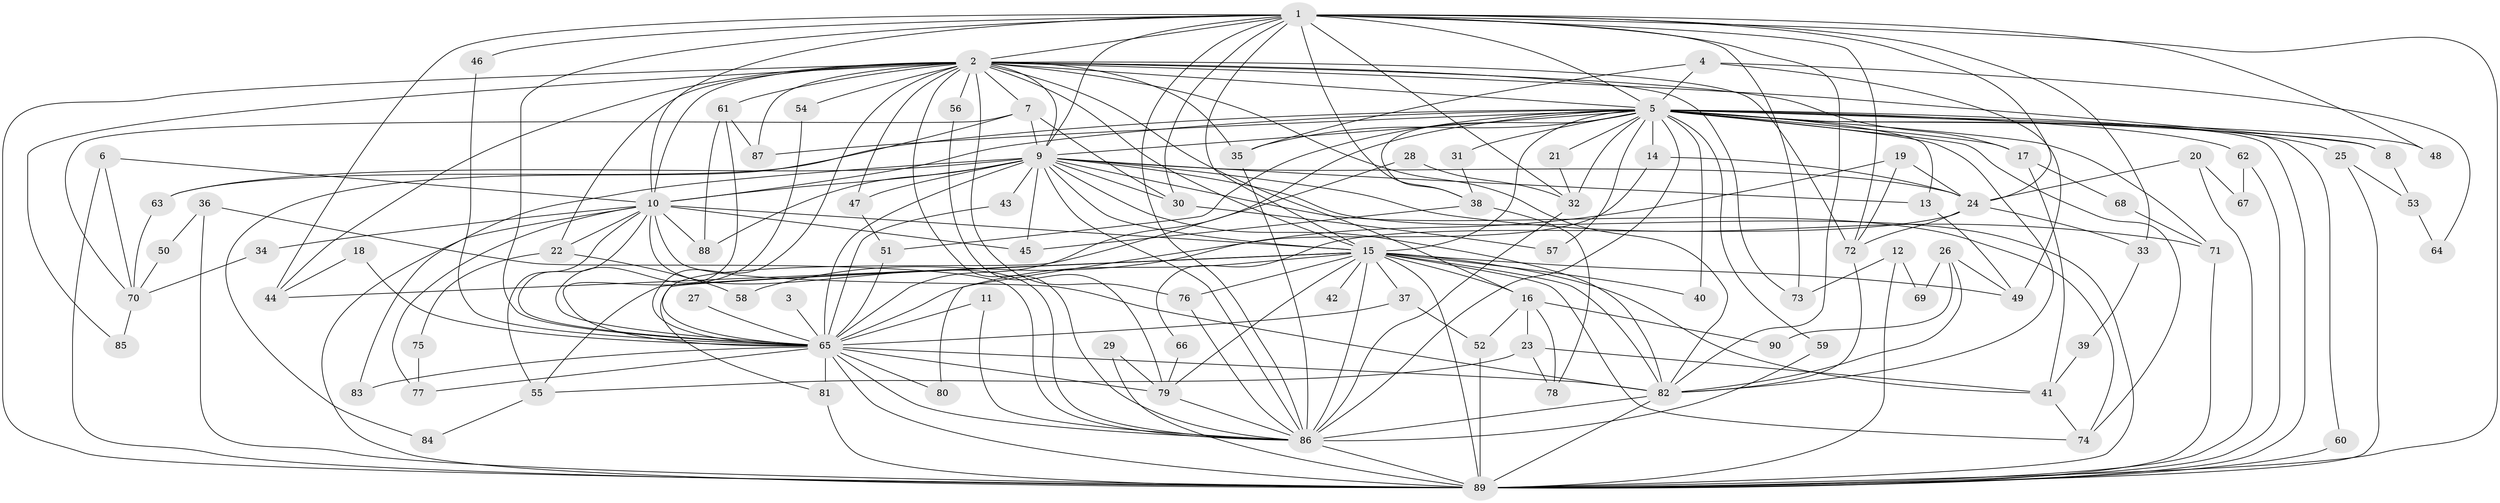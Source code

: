 // original degree distribution, {23: 0.015625, 20: 0.0078125, 19: 0.0078125, 24: 0.0078125, 26: 0.0078125, 35: 0.0078125, 30: 0.0078125, 18: 0.0078125, 14: 0.0078125, 4: 0.1328125, 5: 0.0625, 9: 0.0078125, 2: 0.5390625, 3: 0.1640625, 6: 0.015625}
// Generated by graph-tools (version 1.1) at 2025/36/03/04/25 23:36:24]
// undirected, 90 vertices, 223 edges
graph export_dot {
  node [color=gray90,style=filled];
  1;
  2;
  3;
  4;
  5;
  6;
  7;
  8;
  9;
  10;
  11;
  12;
  13;
  14;
  15;
  16;
  17;
  18;
  19;
  20;
  21;
  22;
  23;
  24;
  25;
  26;
  27;
  28;
  29;
  30;
  31;
  32;
  33;
  34;
  35;
  36;
  37;
  38;
  39;
  40;
  41;
  42;
  43;
  44;
  45;
  46;
  47;
  48;
  49;
  50;
  51;
  52;
  53;
  54;
  55;
  56;
  57;
  58;
  59;
  60;
  61;
  62;
  63;
  64;
  65;
  66;
  67;
  68;
  69;
  70;
  71;
  72;
  73;
  74;
  75;
  76;
  77;
  78;
  79;
  80;
  81;
  82;
  83;
  84;
  85;
  86;
  87;
  88;
  89;
  90;
  1 -- 2 [weight=1.0];
  1 -- 5 [weight=1.0];
  1 -- 9 [weight=1.0];
  1 -- 10 [weight=1.0];
  1 -- 15 [weight=1.0];
  1 -- 24 [weight=1.0];
  1 -- 30 [weight=1.0];
  1 -- 32 [weight=1.0];
  1 -- 33 [weight=1.0];
  1 -- 38 [weight=1.0];
  1 -- 44 [weight=1.0];
  1 -- 46 [weight=1.0];
  1 -- 48 [weight=1.0];
  1 -- 65 [weight=1.0];
  1 -- 72 [weight=1.0];
  1 -- 73 [weight=1.0];
  1 -- 82 [weight=1.0];
  1 -- 86 [weight=1.0];
  1 -- 89 [weight=1.0];
  2 -- 5 [weight=1.0];
  2 -- 7 [weight=1.0];
  2 -- 8 [weight=1.0];
  2 -- 9 [weight=1.0];
  2 -- 10 [weight=1.0];
  2 -- 15 [weight=1.0];
  2 -- 16 [weight=1.0];
  2 -- 17 [weight=1.0];
  2 -- 22 [weight=1.0];
  2 -- 35 [weight=1.0];
  2 -- 44 [weight=1.0];
  2 -- 47 [weight=1.0];
  2 -- 54 [weight=1.0];
  2 -- 56 [weight=1.0];
  2 -- 61 [weight=1.0];
  2 -- 65 [weight=1.0];
  2 -- 72 [weight=1.0];
  2 -- 73 [weight=1.0];
  2 -- 76 [weight=1.0];
  2 -- 82 [weight=1.0];
  2 -- 85 [weight=1.0];
  2 -- 86 [weight=2.0];
  2 -- 87 [weight=1.0];
  2 -- 89 [weight=1.0];
  3 -- 65 [weight=1.0];
  4 -- 5 [weight=1.0];
  4 -- 35 [weight=1.0];
  4 -- 49 [weight=1.0];
  4 -- 64 [weight=1.0];
  5 -- 8 [weight=1.0];
  5 -- 9 [weight=1.0];
  5 -- 10 [weight=1.0];
  5 -- 13 [weight=1.0];
  5 -- 14 [weight=2.0];
  5 -- 15 [weight=1.0];
  5 -- 17 [weight=2.0];
  5 -- 21 [weight=1.0];
  5 -- 25 [weight=1.0];
  5 -- 31 [weight=1.0];
  5 -- 32 [weight=1.0];
  5 -- 35 [weight=1.0];
  5 -- 38 [weight=1.0];
  5 -- 40 [weight=1.0];
  5 -- 48 [weight=1.0];
  5 -- 51 [weight=2.0];
  5 -- 57 [weight=1.0];
  5 -- 59 [weight=1.0];
  5 -- 60 [weight=1.0];
  5 -- 62 [weight=1.0];
  5 -- 63 [weight=1.0];
  5 -- 65 [weight=1.0];
  5 -- 71 [weight=1.0];
  5 -- 74 [weight=1.0];
  5 -- 82 [weight=1.0];
  5 -- 86 [weight=2.0];
  5 -- 87 [weight=1.0];
  5 -- 89 [weight=1.0];
  6 -- 10 [weight=1.0];
  6 -- 70 [weight=1.0];
  6 -- 89 [weight=1.0];
  7 -- 9 [weight=1.0];
  7 -- 30 [weight=1.0];
  7 -- 70 [weight=1.0];
  7 -- 84 [weight=1.0];
  8 -- 53 [weight=1.0];
  9 -- 10 [weight=2.0];
  9 -- 13 [weight=1.0];
  9 -- 15 [weight=1.0];
  9 -- 24 [weight=1.0];
  9 -- 30 [weight=1.0];
  9 -- 43 [weight=1.0];
  9 -- 45 [weight=1.0];
  9 -- 47 [weight=1.0];
  9 -- 63 [weight=1.0];
  9 -- 65 [weight=1.0];
  9 -- 71 [weight=1.0];
  9 -- 74 [weight=1.0];
  9 -- 82 [weight=3.0];
  9 -- 83 [weight=1.0];
  9 -- 86 [weight=1.0];
  9 -- 88 [weight=1.0];
  9 -- 89 [weight=1.0];
  10 -- 15 [weight=1.0];
  10 -- 22 [weight=1.0];
  10 -- 34 [weight=1.0];
  10 -- 45 [weight=2.0];
  10 -- 55 [weight=1.0];
  10 -- 65 [weight=1.0];
  10 -- 77 [weight=1.0];
  10 -- 82 [weight=1.0];
  10 -- 86 [weight=1.0];
  10 -- 88 [weight=1.0];
  10 -- 89 [weight=1.0];
  11 -- 65 [weight=1.0];
  11 -- 86 [weight=1.0];
  12 -- 69 [weight=1.0];
  12 -- 73 [weight=1.0];
  12 -- 89 [weight=1.0];
  13 -- 49 [weight=1.0];
  14 -- 24 [weight=1.0];
  14 -- 80 [weight=1.0];
  15 -- 16 [weight=1.0];
  15 -- 37 [weight=1.0];
  15 -- 40 [weight=1.0];
  15 -- 41 [weight=1.0];
  15 -- 42 [weight=1.0];
  15 -- 44 [weight=1.0];
  15 -- 49 [weight=1.0];
  15 -- 55 [weight=1.0];
  15 -- 65 [weight=1.0];
  15 -- 74 [weight=1.0];
  15 -- 76 [weight=1.0];
  15 -- 79 [weight=1.0];
  15 -- 81 [weight=1.0];
  15 -- 82 [weight=1.0];
  15 -- 86 [weight=2.0];
  15 -- 89 [weight=1.0];
  16 -- 23 [weight=1.0];
  16 -- 52 [weight=1.0];
  16 -- 78 [weight=1.0];
  16 -- 90 [weight=1.0];
  17 -- 41 [weight=1.0];
  17 -- 68 [weight=1.0];
  18 -- 44 [weight=1.0];
  18 -- 65 [weight=1.0];
  19 -- 24 [weight=1.0];
  19 -- 58 [weight=1.0];
  19 -- 72 [weight=1.0];
  20 -- 24 [weight=1.0];
  20 -- 67 [weight=1.0];
  20 -- 89 [weight=1.0];
  21 -- 32 [weight=1.0];
  22 -- 58 [weight=1.0];
  22 -- 75 [weight=1.0];
  23 -- 41 [weight=1.0];
  23 -- 55 [weight=1.0];
  23 -- 78 [weight=1.0];
  24 -- 33 [weight=1.0];
  24 -- 66 [weight=1.0];
  24 -- 72 [weight=1.0];
  25 -- 53 [weight=1.0];
  25 -- 89 [weight=1.0];
  26 -- 49 [weight=1.0];
  26 -- 69 [weight=1.0];
  26 -- 82 [weight=1.0];
  26 -- 90 [weight=1.0];
  27 -- 65 [weight=1.0];
  28 -- 32 [weight=1.0];
  28 -- 65 [weight=1.0];
  29 -- 79 [weight=1.0];
  29 -- 89 [weight=1.0];
  30 -- 57 [weight=1.0];
  31 -- 38 [weight=1.0];
  32 -- 86 [weight=1.0];
  33 -- 39 [weight=1.0];
  34 -- 70 [weight=1.0];
  35 -- 86 [weight=1.0];
  36 -- 50 [weight=1.0];
  36 -- 86 [weight=1.0];
  36 -- 89 [weight=1.0];
  37 -- 52 [weight=1.0];
  37 -- 65 [weight=1.0];
  38 -- 45 [weight=1.0];
  38 -- 78 [weight=1.0];
  39 -- 41 [weight=1.0];
  41 -- 74 [weight=1.0];
  43 -- 65 [weight=1.0];
  46 -- 65 [weight=1.0];
  47 -- 51 [weight=1.0];
  50 -- 70 [weight=1.0];
  51 -- 65 [weight=1.0];
  52 -- 89 [weight=1.0];
  53 -- 64 [weight=1.0];
  54 -- 65 [weight=1.0];
  55 -- 84 [weight=1.0];
  56 -- 79 [weight=1.0];
  59 -- 86 [weight=1.0];
  60 -- 89 [weight=1.0];
  61 -- 65 [weight=1.0];
  61 -- 87 [weight=1.0];
  61 -- 88 [weight=1.0];
  62 -- 67 [weight=1.0];
  62 -- 89 [weight=1.0];
  63 -- 70 [weight=1.0];
  65 -- 77 [weight=1.0];
  65 -- 79 [weight=1.0];
  65 -- 80 [weight=1.0];
  65 -- 81 [weight=1.0];
  65 -- 82 [weight=2.0];
  65 -- 83 [weight=1.0];
  65 -- 86 [weight=1.0];
  65 -- 89 [weight=1.0];
  66 -- 79 [weight=1.0];
  68 -- 71 [weight=1.0];
  70 -- 85 [weight=1.0];
  71 -- 89 [weight=1.0];
  72 -- 82 [weight=1.0];
  75 -- 77 [weight=1.0];
  76 -- 86 [weight=1.0];
  79 -- 86 [weight=1.0];
  81 -- 89 [weight=1.0];
  82 -- 86 [weight=1.0];
  82 -- 89 [weight=1.0];
  86 -- 89 [weight=2.0];
}
